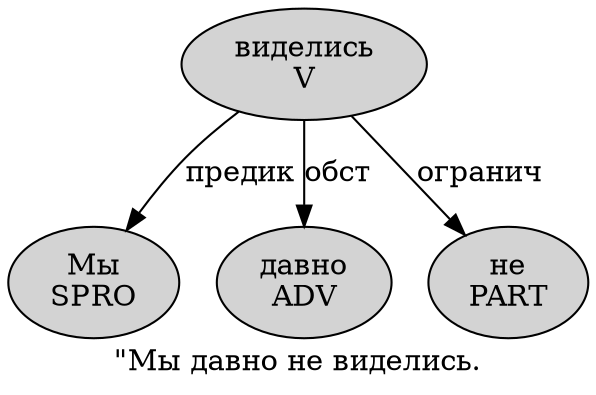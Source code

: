 digraph SENTENCE_1211 {
	graph [label="\"Мы давно не виделись."]
	node [style=filled]
		1 [label="Мы
SPRO" color="" fillcolor=lightgray penwidth=1 shape=ellipse]
		2 [label="давно
ADV" color="" fillcolor=lightgray penwidth=1 shape=ellipse]
		3 [label="не
PART" color="" fillcolor=lightgray penwidth=1 shape=ellipse]
		4 [label="виделись
V" color="" fillcolor=lightgray penwidth=1 shape=ellipse]
			4 -> 1 [label="предик"]
			4 -> 2 [label="обст"]
			4 -> 3 [label="огранич"]
}